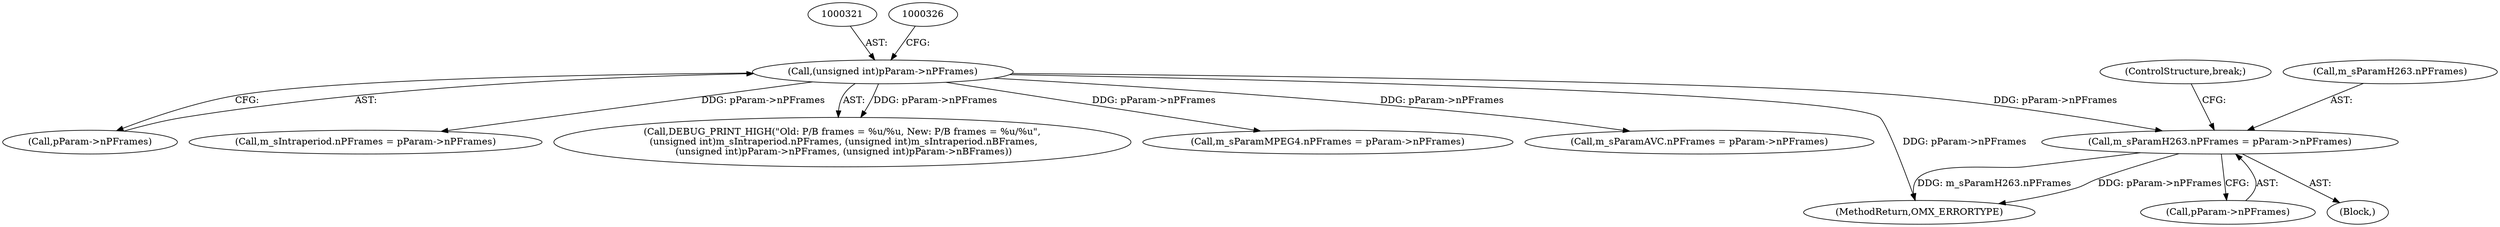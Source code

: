 digraph "0_Android_560ccdb509a7b86186fac0fce1b25bd9a3e6a6e8_6@pointer" {
"1000429" [label="(Call,m_sParamH263.nPFrames = pParam->nPFrames)"];
"1000320" [label="(Call,(unsigned int)pParam->nPFrames)"];
"1000982" [label="(MethodReturn,OMX_ERRORTYPE)"];
"1000320" [label="(Call,(unsigned int)pParam->nPFrames)"];
"1000433" [label="(Call,pParam->nPFrames)"];
"1000428" [label="(Block,)"];
"1000322" [label="(Call,pParam->nPFrames)"];
"1000367" [label="(Call,m_sIntraperiod.nPFrames = pParam->nPFrames)"];
"1000429" [label="(Call,m_sParamH263.nPFrames = pParam->nPFrames)"];
"1000483" [label="(ControlStructure,break;)"];
"1000308" [label="(Call,DEBUG_PRINT_HIGH(\"Old: P/B frames = %u/%u, New: P/B frames = %u/%u\",\n (unsigned int)m_sIntraperiod.nPFrames, (unsigned int)m_sIntraperiod.nBFrames,\n (unsigned int)pParam->nPFrames, (unsigned int)pParam->nBFrames))"];
"1000395" [label="(Call,m_sParamMPEG4.nPFrames = pParam->nPFrames)"];
"1000438" [label="(Call,m_sParamAVC.nPFrames = pParam->nPFrames)"];
"1000430" [label="(Call,m_sParamH263.nPFrames)"];
"1000429" -> "1000428"  [label="AST: "];
"1000429" -> "1000433"  [label="CFG: "];
"1000430" -> "1000429"  [label="AST: "];
"1000433" -> "1000429"  [label="AST: "];
"1000483" -> "1000429"  [label="CFG: "];
"1000429" -> "1000982"  [label="DDG: pParam->nPFrames"];
"1000429" -> "1000982"  [label="DDG: m_sParamH263.nPFrames"];
"1000320" -> "1000429"  [label="DDG: pParam->nPFrames"];
"1000320" -> "1000308"  [label="AST: "];
"1000320" -> "1000322"  [label="CFG: "];
"1000321" -> "1000320"  [label="AST: "];
"1000322" -> "1000320"  [label="AST: "];
"1000326" -> "1000320"  [label="CFG: "];
"1000320" -> "1000982"  [label="DDG: pParam->nPFrames"];
"1000320" -> "1000308"  [label="DDG: pParam->nPFrames"];
"1000320" -> "1000367"  [label="DDG: pParam->nPFrames"];
"1000320" -> "1000395"  [label="DDG: pParam->nPFrames"];
"1000320" -> "1000438"  [label="DDG: pParam->nPFrames"];
}
